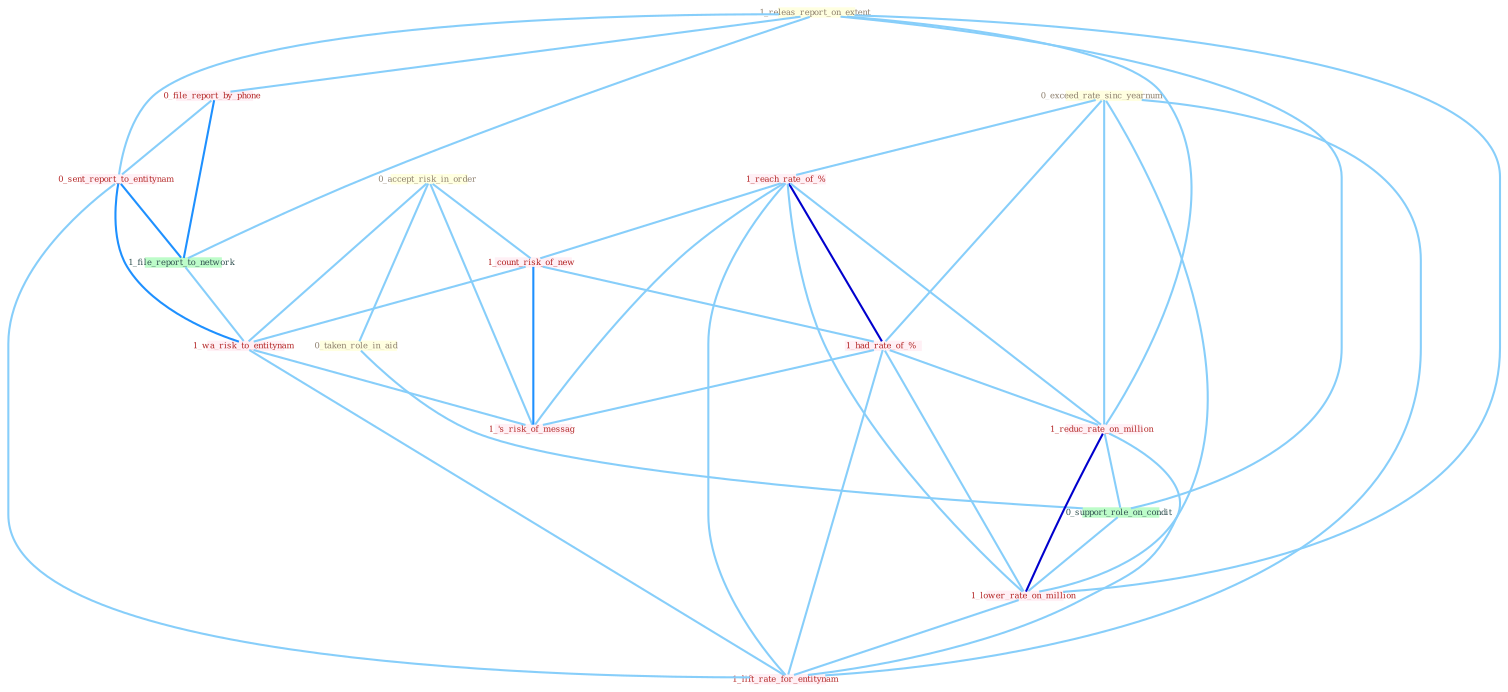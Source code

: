 Graph G{ 
    node
    [shape=polygon,style=filled,width=.5,height=.06,color="#BDFCC9",fixedsize=true,fontsize=4,
    fontcolor="#2f4f4f"];
    {node
    [color="#ffffe0", fontcolor="#8b7d6b"] "1_releas_report_on_extent " "0_exceed_rate_sinc_yearnum " "0_accept_risk_in_order " "0_taken_role_in_aid "}
{node [color="#fff0f5", fontcolor="#b22222"] "1_reach_rate_of_% " "0_file_report_by_phone " "1_count_risk_of_new " "1_had_rate_of_% " "0_sent_report_to_entitynam " "1_reduc_rate_on_million " "1_wa_risk_to_entitynam " "1_'s_risk_of_messag " "1_lower_rate_on_million " "1_lift_rate_for_entitynam "}
edge [color="#B0E2FF"];

	"1_releas_report_on_extent " -- "0_file_report_by_phone " [w="1", color="#87cefa" ];
	"1_releas_report_on_extent " -- "0_sent_report_to_entitynam " [w="1", color="#87cefa" ];
	"1_releas_report_on_extent " -- "1_file_report_to_network " [w="1", color="#87cefa" ];
	"1_releas_report_on_extent " -- "1_reduc_rate_on_million " [w="1", color="#87cefa" ];
	"1_releas_report_on_extent " -- "0_support_role_on_condit " [w="1", color="#87cefa" ];
	"1_releas_report_on_extent " -- "1_lower_rate_on_million " [w="1", color="#87cefa" ];
	"0_exceed_rate_sinc_yearnum " -- "1_reach_rate_of_% " [w="1", color="#87cefa" ];
	"0_exceed_rate_sinc_yearnum " -- "1_had_rate_of_% " [w="1", color="#87cefa" ];
	"0_exceed_rate_sinc_yearnum " -- "1_reduc_rate_on_million " [w="1", color="#87cefa" ];
	"0_exceed_rate_sinc_yearnum " -- "1_lower_rate_on_million " [w="1", color="#87cefa" ];
	"0_exceed_rate_sinc_yearnum " -- "1_lift_rate_for_entitynam " [w="1", color="#87cefa" ];
	"0_accept_risk_in_order " -- "0_taken_role_in_aid " [w="1", color="#87cefa" ];
	"0_accept_risk_in_order " -- "1_count_risk_of_new " [w="1", color="#87cefa" ];
	"0_accept_risk_in_order " -- "1_wa_risk_to_entitynam " [w="1", color="#87cefa" ];
	"0_accept_risk_in_order " -- "1_'s_risk_of_messag " [w="1", color="#87cefa" ];
	"0_taken_role_in_aid " -- "0_support_role_on_condit " [w="1", color="#87cefa" ];
	"1_reach_rate_of_% " -- "1_count_risk_of_new " [w="1", color="#87cefa" ];
	"1_reach_rate_of_% " -- "1_had_rate_of_% " [w="3", color="#0000cd" , len=0.6];
	"1_reach_rate_of_% " -- "1_reduc_rate_on_million " [w="1", color="#87cefa" ];
	"1_reach_rate_of_% " -- "1_'s_risk_of_messag " [w="1", color="#87cefa" ];
	"1_reach_rate_of_% " -- "1_lower_rate_on_million " [w="1", color="#87cefa" ];
	"1_reach_rate_of_% " -- "1_lift_rate_for_entitynam " [w="1", color="#87cefa" ];
	"0_file_report_by_phone " -- "0_sent_report_to_entitynam " [w="1", color="#87cefa" ];
	"0_file_report_by_phone " -- "1_file_report_to_network " [w="2", color="#1e90ff" , len=0.8];
	"1_count_risk_of_new " -- "1_had_rate_of_% " [w="1", color="#87cefa" ];
	"1_count_risk_of_new " -- "1_wa_risk_to_entitynam " [w="1", color="#87cefa" ];
	"1_count_risk_of_new " -- "1_'s_risk_of_messag " [w="2", color="#1e90ff" , len=0.8];
	"1_had_rate_of_% " -- "1_reduc_rate_on_million " [w="1", color="#87cefa" ];
	"1_had_rate_of_% " -- "1_'s_risk_of_messag " [w="1", color="#87cefa" ];
	"1_had_rate_of_% " -- "1_lower_rate_on_million " [w="1", color="#87cefa" ];
	"1_had_rate_of_% " -- "1_lift_rate_for_entitynam " [w="1", color="#87cefa" ];
	"0_sent_report_to_entitynam " -- "1_file_report_to_network " [w="2", color="#1e90ff" , len=0.8];
	"0_sent_report_to_entitynam " -- "1_wa_risk_to_entitynam " [w="2", color="#1e90ff" , len=0.8];
	"0_sent_report_to_entitynam " -- "1_lift_rate_for_entitynam " [w="1", color="#87cefa" ];
	"1_file_report_to_network " -- "1_wa_risk_to_entitynam " [w="1", color="#87cefa" ];
	"1_reduc_rate_on_million " -- "0_support_role_on_condit " [w="1", color="#87cefa" ];
	"1_reduc_rate_on_million " -- "1_lower_rate_on_million " [w="3", color="#0000cd" , len=0.6];
	"1_reduc_rate_on_million " -- "1_lift_rate_for_entitynam " [w="1", color="#87cefa" ];
	"1_wa_risk_to_entitynam " -- "1_'s_risk_of_messag " [w="1", color="#87cefa" ];
	"1_wa_risk_to_entitynam " -- "1_lift_rate_for_entitynam " [w="1", color="#87cefa" ];
	"0_support_role_on_condit " -- "1_lower_rate_on_million " [w="1", color="#87cefa" ];
	"1_lower_rate_on_million " -- "1_lift_rate_for_entitynam " [w="1", color="#87cefa" ];
}